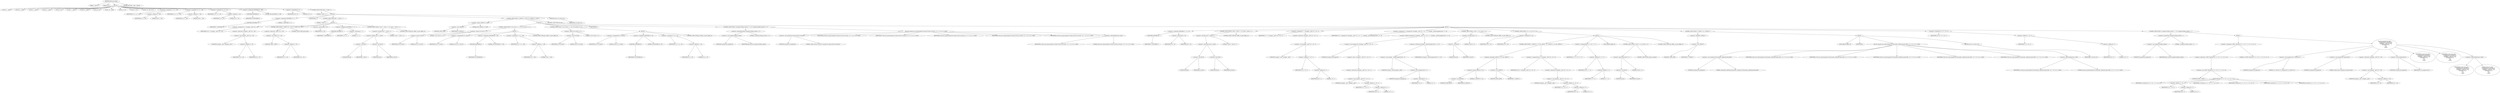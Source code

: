digraph udhcp_get_option {  
"1000113" [label = "(METHOD,udhcp_get_option)" ]
"1000114" [label = "(PARAM,__int64 a1)" ]
"1000115" [label = "(PARAM,int a2)" ]
"1000116" [label = "(BLOCK,,)" ]
"1000117" [label = "(LOCAL,v2: __int64)" ]
"1000118" [label = "(LOCAL,v3: __int64)" ]
"1000119" [label = "(LOCAL,v4: __int64)" ]
"1000120" [label = "(LOCAL,v5: __int64)" ]
"1000121" [label = "(LOCAL,v6: int)" ]
"1000122" [label = "(LOCAL,v7: __int64)" ]
"1000123" [label = "(LOCAL,v8: __int64)" ]
"1000124" [label = "(LOCAL,v9: int)" ]
"1000125" [label = "(LOCAL,v10: __int64)" ]
"1000126" [label = "(LOCAL,v12: int)" ]
"1000127" [label = "(LOCAL,v13: int)" ]
"1000128" [label = "(LOCAL,v14: char [ 552 ])" ]
"1000129" [label = "(<operator>.assignment,v2 = a1 + 240)" ]
"1000130" [label = "(IDENTIFIER,v2,v2 = a1 + 240)" ]
"1000131" [label = "(<operator>.addition,a1 + 240)" ]
"1000132" [label = "(IDENTIFIER,a1,a1 + 240)" ]
"1000133" [label = "(LITERAL,240,a1 + 240)" ]
"1000134" [label = "(<operator>.assignment,v3 = a1 + 108)" ]
"1000135" [label = "(IDENTIFIER,v3,v3 = a1 + 108)" ]
"1000136" [label = "(<operator>.addition,a1 + 108)" ]
"1000137" [label = "(IDENTIFIER,a1,a1 + 108)" ]
"1000138" [label = "(LITERAL,108,a1 + 108)" ]
"1000139" [label = "(<operator>.assignment,v4 = a1 + 44)" ]
"1000140" [label = "(IDENTIFIER,v4,v4 = a1 + 44)" ]
"1000141" [label = "(<operator>.addition,a1 + 44)" ]
"1000142" [label = "(IDENTIFIER,a1,a1 + 44)" ]
"1000143" [label = "(LITERAL,44,a1 + 44)" ]
"1000144" [label = "(<operator>.assignment,LODWORD(v5) = 388)" ]
"1000145" [label = "(LODWORD,LODWORD(v5))" ]
"1000146" [label = "(IDENTIFIER,v5,LODWORD(v5))" ]
"1000147" [label = "(LITERAL,388,LODWORD(v5) = 388)" ]
"1000148" [label = "(<operator>.assignment,v6 = 0)" ]
"1000149" [label = "(IDENTIFIER,v6,v6 = 0)" ]
"1000150" [label = "(LITERAL,0,v6 = 0)" ]
"1000151" [label = "(CONTROL_STRUCTURE,while ( 2 ),while ( 2 ))" ]
"1000152" [label = "(LITERAL,2,while ( 2 ))" ]
"1000153" [label = "(BLOCK,,)" ]
"1000154" [label = "(<operator>.assignment,LODWORD(v7) = 1)" ]
"1000155" [label = "(LODWORD,LODWORD(v7))" ]
"1000156" [label = "(IDENTIFIER,v7,LODWORD(v7))" ]
"1000157" [label = "(LITERAL,1,LODWORD(v7) = 1)" ]
"1000158" [label = "(IDENTIFIER,L,)" ]
"1000159" [label = "(CONTROL_STRUCTURE,while ( 1 ),while ( 1 ))" ]
"1000160" [label = "(LITERAL,1,while ( 1 ))" ]
"1000161" [label = "(BLOCK,,)" ]
"1000162" [label = "(<operator>.assignment,v9 = *(unsigned __int8 *)(v2 + v8))" ]
"1000163" [label = "(IDENTIFIER,v9,v9 = *(unsigned __int8 *)(v2 + v8))" ]
"1000164" [label = "(<operator>.indirection,*(unsigned __int8 *)(v2 + v8))" ]
"1000165" [label = "(<operator>.cast,(unsigned __int8 *)(v2 + v8))" ]
"1000166" [label = "(UNKNOWN,unsigned __int8 *,unsigned __int8 *)" ]
"1000167" [label = "(<operator>.addition,v2 + v8)" ]
"1000168" [label = "(IDENTIFIER,v2,v2 + v8)" ]
"1000169" [label = "(IDENTIFIER,v8,v2 + v8)" ]
"1000170" [label = "(CONTROL_STRUCTURE,if ( *(_BYTE *)(v2 + v8) ),if ( *(_BYTE *)(v2 + v8) ))" ]
"1000171" [label = "(<operator>.indirection,*(_BYTE *)(v2 + v8))" ]
"1000172" [label = "(<operator>.cast,(_BYTE *)(v2 + v8))" ]
"1000173" [label = "(UNKNOWN,_BYTE *,_BYTE *)" ]
"1000174" [label = "(<operator>.addition,v2 + v8)" ]
"1000175" [label = "(IDENTIFIER,v2,v2 + v8)" ]
"1000176" [label = "(IDENTIFIER,v8,v2 + v8)" ]
"1000177" [label = "(CONTROL_STRUCTURE,break;,break;)" ]
"1000178" [label = "(<operator>.preIncrement,++v8)" ]
"1000179" [label = "(IDENTIFIER,v8,++v8)" ]
"1000180" [label = "(<operator>.assignment,LODWORD(v7) = v7 - 1)" ]
"1000181" [label = "(LODWORD,LODWORD(v7))" ]
"1000182" [label = "(IDENTIFIER,v7,LODWORD(v7))" ]
"1000183" [label = "(<operator>.subtraction,v7 - 1)" ]
"1000184" [label = "(IDENTIFIER,v7,v7 - 1)" ]
"1000185" [label = "(LITERAL,1,v7 - 1)" ]
"1000186" [label = "(CONTROL_STRUCTURE,if ( (int)v7 + (int)v5 < 2 ),if ( (int)v7 + (int)v5 < 2 ))" ]
"1000187" [label = "(<operator>.lessThan,(int)v7 + (int)v5 < 2)" ]
"1000188" [label = "(<operator>.addition,(int)v7 + (int)v5)" ]
"1000189" [label = "(<operator>.cast,(int)v7)" ]
"1000190" [label = "(UNKNOWN,int,int)" ]
"1000191" [label = "(IDENTIFIER,v7,(int)v7)" ]
"1000192" [label = "(<operator>.cast,(int)v5)" ]
"1000193" [label = "(UNKNOWN,int,int)" ]
"1000194" [label = "(IDENTIFIER,v5,(int)v5)" ]
"1000195" [label = "(LITERAL,2,(int)v7 + (int)v5 < 2)" ]
"1000196" [label = "(CONTROL_STRUCTURE,goto LABEL_19;,goto LABEL_19;)" ]
"1000197" [label = "(CONTROL_STRUCTURE,if ( (_BYTE)v9 == 0xFF ),if ( (_BYTE)v9 == 0xFF ))" ]
"1000198" [label = "(<operator>.equals,(_BYTE)v9 == 0xFF)" ]
"1000199" [label = "(<operator>.cast,(_BYTE)v9)" ]
"1000200" [label = "(UNKNOWN,_BYTE,_BYTE)" ]
"1000201" [label = "(IDENTIFIER,v9,(_BYTE)v9)" ]
"1000202" [label = "(LITERAL,0xFF,(_BYTE)v9 == 0xFF)" ]
"1000203" [label = "(BLOCK,,)" ]
"1000204" [label = "(CONTROL_STRUCTURE,if ( (v6 & 0x101) == 1 ),if ( (v6 & 0x101) == 1 ))" ]
"1000205" [label = "(<operator>.equals,(v6 & 0x101) == 1)" ]
"1000206" [label = "(<operator>.and,v6 & 0x101)" ]
"1000207" [label = "(IDENTIFIER,v6,v6 & 0x101)" ]
"1000208" [label = "(LITERAL,0x101,v6 & 0x101)" ]
"1000209" [label = "(LITERAL,1,(v6 & 0x101) == 1)" ]
"1000210" [label = "(BLOCK,,)" ]
"1000211" [label = "(<operators>.assignmentOr,v6 |= 0x101u)" ]
"1000212" [label = "(IDENTIFIER,v6,v6 |= 0x101u)" ]
"1000213" [label = "(LITERAL,0x101u,v6 |= 0x101u)" ]
"1000214" [label = "(<operator>.assignment,LODWORD(v5) = 128)" ]
"1000215" [label = "(LODWORD,LODWORD(v5))" ]
"1000216" [label = "(IDENTIFIER,v5,LODWORD(v5))" ]
"1000217" [label = "(LITERAL,128,LODWORD(v5) = 128)" ]
"1000218" [label = "(<operator>.assignment,v2 = a1 + 108)" ]
"1000219" [label = "(IDENTIFIER,v2,v2 = a1 + 108)" ]
"1000220" [label = "(<operator>.addition,a1 + 108)" ]
"1000221" [label = "(IDENTIFIER,a1,a1 + 108)" ]
"1000222" [label = "(LITERAL,108,a1 + 108)" ]
"1000223" [label = "(CONTROL_STRUCTURE,goto LABEL_18;,goto LABEL_18;)" ]
"1000224" [label = "(CONTROL_STRUCTURE,if ( (v6 & 0x202) == 2 ),if ( (v6 & 0x202) == 2 ))" ]
"1000225" [label = "(<operator>.equals,(v6 & 0x202) == 2)" ]
"1000226" [label = "(<operator>.and,v6 & 0x202)" ]
"1000227" [label = "(IDENTIFIER,v6,v6 & 0x202)" ]
"1000228" [label = "(LITERAL,0x202,v6 & 0x202)" ]
"1000229" [label = "(LITERAL,2,(v6 & 0x202) == 2)" ]
"1000230" [label = "(BLOCK,,)" ]
"1000231" [label = "(<operators>.assignmentOr,v6 |= 0x202u)" ]
"1000232" [label = "(IDENTIFIER,v6,v6 |= 0x202u)" ]
"1000233" [label = "(LITERAL,0x202u,v6 |= 0x202u)" ]
"1000234" [label = "(<operator>.assignment,LODWORD(v5) = 64)" ]
"1000235" [label = "(LODWORD,LODWORD(v5))" ]
"1000236" [label = "(IDENTIFIER,v5,LODWORD(v5))" ]
"1000237" [label = "(LITERAL,64,LODWORD(v5) = 64)" ]
"1000238" [label = "(<operator>.assignment,v2 = a1 + 44)" ]
"1000239" [label = "(IDENTIFIER,v2,v2 = a1 + 44)" ]
"1000240" [label = "(<operator>.addition,a1 + 44)" ]
"1000241" [label = "(IDENTIFIER,a1,a1 + 44)" ]
"1000242" [label = "(LITERAL,44,a1 + 44)" ]
"1000243" [label = "(CONTROL_STRUCTURE,goto LABEL_18;,goto LABEL_18;)" ]
"1000244" [label = "(IDENTIFIER,L,)" ]
"1000245" [label = "(CONTROL_STRUCTURE,if ( (unsigned int)dhcp_verbose >= 3 ),if ( (unsigned int)dhcp_verbose >= 3 ))" ]
"1000246" [label = "(<operator>.greaterEqualsThan,(unsigned int)dhcp_verbose >= 3)" ]
"1000247" [label = "(<operator>.cast,(unsigned int)dhcp_verbose)" ]
"1000248" [label = "(UNKNOWN,unsigned int,unsigned int)" ]
"1000249" [label = "(IDENTIFIER,dhcp_verbose,(unsigned int)dhcp_verbose)" ]
"1000250" [label = "(LITERAL,3,(unsigned int)dhcp_verbose >= 3)" ]
"1000251" [label = "(bb_error_msg,bb_error_msg((unsigned int)\"option 0x%02x not found\", a2, v7, v5, v4, v3, v14[0]))" ]
"1000252" [label = "(<operator>.cast,(unsigned int)\"option 0x%02x not found\")" ]
"1000253" [label = "(UNKNOWN,unsigned int,unsigned int)" ]
"1000254" [label = "(LITERAL,\"option 0x%02x not found\",(unsigned int)\"option 0x%02x not found\")" ]
"1000255" [label = "(IDENTIFIER,a2,bb_error_msg((unsigned int)\"option 0x%02x not found\", a2, v7, v5, v4, v3, v14[0]))" ]
"1000256" [label = "(IDENTIFIER,v7,bb_error_msg((unsigned int)\"option 0x%02x not found\", a2, v7, v5, v4, v3, v14[0]))" ]
"1000257" [label = "(IDENTIFIER,v5,bb_error_msg((unsigned int)\"option 0x%02x not found\", a2, v7, v5, v4, v3, v14[0]))" ]
"1000258" [label = "(IDENTIFIER,v4,bb_error_msg((unsigned int)\"option 0x%02x not found\", a2, v7, v5, v4, v3, v14[0]))" ]
"1000259" [label = "(IDENTIFIER,v3,bb_error_msg((unsigned int)\"option 0x%02x not found\", a2, v7, v5, v4, v3, v14[0]))" ]
"1000260" [label = "(<operator>.indirectIndexAccess,v14[0])" ]
"1000261" [label = "(IDENTIFIER,v14,bb_error_msg((unsigned int)\"option 0x%02x not found\", a2, v7, v5, v4, v3, v14[0]))" ]
"1000262" [label = "(LITERAL,0,bb_error_msg((unsigned int)\"option 0x%02x not found\", a2, v7, v5, v4, v3, v14[0]))" ]
"1000263" [label = "(CONTROL_STRUCTURE,else,else)" ]
"1000264" [label = "(BLOCK,,)" ]
"1000265" [label = "(<operator>.assignment,LODWORD(v7) = v5 - v8)" ]
"1000266" [label = "(LODWORD,LODWORD(v7))" ]
"1000267" [label = "(IDENTIFIER,v7,LODWORD(v7))" ]
"1000268" [label = "(<operator>.subtraction,v5 - v8)" ]
"1000269" [label = "(IDENTIFIER,v5,v5 - v8)" ]
"1000270" [label = "(IDENTIFIER,v8,v5 - v8)" ]
"1000271" [label = "(CONTROL_STRUCTURE,if ( (int)v5 - (int)v8 < 2 ),if ( (int)v5 - (int)v8 < 2 ))" ]
"1000272" [label = "(<operator>.lessThan,(int)v5 - (int)v8 < 2)" ]
"1000273" [label = "(<operator>.subtraction,(int)v5 - (int)v8)" ]
"1000274" [label = "(<operator>.cast,(int)v5)" ]
"1000275" [label = "(UNKNOWN,int,int)" ]
"1000276" [label = "(IDENTIFIER,v5,(int)v5)" ]
"1000277" [label = "(<operator>.cast,(int)v8)" ]
"1000278" [label = "(UNKNOWN,int,int)" ]
"1000279" [label = "(IDENTIFIER,v8,(int)v8)" ]
"1000280" [label = "(LITERAL,2,(int)v5 - (int)v8 < 2)" ]
"1000281" [label = "(CONTROL_STRUCTURE,goto LABEL_19;,goto LABEL_19;)" ]
"1000282" [label = "(<operator>.assignment,v7 = *(unsigned __int8 *)(v2 + v8 + 1))" ]
"1000283" [label = "(IDENTIFIER,v7,v7 = *(unsigned __int8 *)(v2 + v8 + 1))" ]
"1000284" [label = "(<operator>.indirection,*(unsigned __int8 *)(v2 + v8 + 1))" ]
"1000285" [label = "(<operator>.cast,(unsigned __int8 *)(v2 + v8 + 1))" ]
"1000286" [label = "(UNKNOWN,unsigned __int8 *,unsigned __int8 *)" ]
"1000287" [label = "(<operator>.addition,v2 + v8 + 1)" ]
"1000288" [label = "(IDENTIFIER,v2,v2 + v8 + 1)" ]
"1000289" [label = "(<operator>.addition,v8 + 1)" ]
"1000290" [label = "(IDENTIFIER,v8,v8 + 1)" ]
"1000291" [label = "(LITERAL,1,v8 + 1)" ]
"1000292" [label = "(<operator>.assignment,v5 = (unsigned int)-*(unsigned __int8 *)(v2 + v8 + 1) + (unsigned __int64)(unsigned int)(v5 - 2) - v8)" ]
"1000293" [label = "(IDENTIFIER,v5,v5 = (unsigned int)-*(unsigned __int8 *)(v2 + v8 + 1) + (unsigned __int64)(unsigned int)(v5 - 2) - v8)" ]
"1000294" [label = "(<operator>.addition,(unsigned int)-*(unsigned __int8 *)(v2 + v8 + 1) + (unsigned __int64)(unsigned int)(v5 - 2) - v8)" ]
"1000295" [label = "(<operator>.cast,(unsigned int)-*(unsigned __int8 *)(v2 + v8 + 1))" ]
"1000296" [label = "(UNKNOWN,unsigned int,unsigned int)" ]
"1000297" [label = "(<operator>.minus,-*(unsigned __int8 *)(v2 + v8 + 1))" ]
"1000298" [label = "(<operator>.indirection,*(unsigned __int8 *)(v2 + v8 + 1))" ]
"1000299" [label = "(<operator>.cast,(unsigned __int8 *)(v2 + v8 + 1))" ]
"1000300" [label = "(UNKNOWN,unsigned __int8 *,unsigned __int8 *)" ]
"1000301" [label = "(<operator>.addition,v2 + v8 + 1)" ]
"1000302" [label = "(IDENTIFIER,v2,v2 + v8 + 1)" ]
"1000303" [label = "(<operator>.addition,v8 + 1)" ]
"1000304" [label = "(IDENTIFIER,v8,v8 + 1)" ]
"1000305" [label = "(LITERAL,1,v8 + 1)" ]
"1000306" [label = "(<operator>.subtraction,(unsigned __int64)(unsigned int)(v5 - 2) - v8)" ]
"1000307" [label = "(<operator>.cast,(unsigned __int64)(unsigned int)(v5 - 2))" ]
"1000308" [label = "(UNKNOWN,unsigned __int64,unsigned __int64)" ]
"1000309" [label = "(<operator>.cast,(unsigned int)(v5 - 2))" ]
"1000310" [label = "(UNKNOWN,unsigned int,unsigned int)" ]
"1000311" [label = "(<operator>.subtraction,v5 - 2)" ]
"1000312" [label = "(IDENTIFIER,v5,v5 - 2)" ]
"1000313" [label = "(LITERAL,2,v5 - 2)" ]
"1000314" [label = "(IDENTIFIER,v8,(unsigned __int64)(unsigned int)(v5 - 2) - v8)" ]
"1000315" [label = "(CONTROL_STRUCTURE,if ( (int)v5 < 0 ),if ( (int)v5 < 0 ))" ]
"1000316" [label = "(<operator>.lessThan,(int)v5 < 0)" ]
"1000317" [label = "(<operator>.cast,(int)v5)" ]
"1000318" [label = "(UNKNOWN,int,int)" ]
"1000319" [label = "(IDENTIFIER,v5,(int)v5)" ]
"1000320" [label = "(LITERAL,0,(int)v5 < 0)" ]
"1000321" [label = "(CONTROL_STRUCTURE,goto LABEL_19;,goto LABEL_19;)" ]
"1000322" [label = "(CONTROL_STRUCTURE,if ( v9 != a2 ),if ( v9 != a2 ))" ]
"1000323" [label = "(<operator>.notEquals,v9 != a2)" ]
"1000324" [label = "(IDENTIFIER,v9,v9 != a2)" ]
"1000325" [label = "(IDENTIFIER,a2,v9 != a2)" ]
"1000326" [label = "(BLOCK,,)" ]
"1000327" [label = "(CONTROL_STRUCTURE,if ( (_BYTE)v9 == 52 && (_BYTE)v7 ),if ( (_BYTE)v9 == 52 && (_BYTE)v7 ))" ]
"1000328" [label = "(<operator>.logicalAnd,(_BYTE)v9 == 52 && (_BYTE)v7)" ]
"1000329" [label = "(<operator>.equals,(_BYTE)v9 == 52)" ]
"1000330" [label = "(<operator>.cast,(_BYTE)v9)" ]
"1000331" [label = "(UNKNOWN,_BYTE,_BYTE)" ]
"1000332" [label = "(IDENTIFIER,v9,(_BYTE)v9)" ]
"1000333" [label = "(LITERAL,52,(_BYTE)v9 == 52)" ]
"1000334" [label = "(<operator>.cast,(_BYTE)v7)" ]
"1000335" [label = "(UNKNOWN,_BYTE,_BYTE)" ]
"1000336" [label = "(IDENTIFIER,v7,(_BYTE)v7)" ]
"1000337" [label = "(<operators>.assignmentOr,v6 |= *(unsigned __int8 *)(v2 + v8 + 2))" ]
"1000338" [label = "(IDENTIFIER,v6,v6 |= *(unsigned __int8 *)(v2 + v8 + 2))" ]
"1000339" [label = "(<operator>.indirection,*(unsigned __int8 *)(v2 + v8 + 2))" ]
"1000340" [label = "(<operator>.cast,(unsigned __int8 *)(v2 + v8 + 2))" ]
"1000341" [label = "(UNKNOWN,unsigned __int8 *,unsigned __int8 *)" ]
"1000342" [label = "(<operator>.addition,v2 + v8 + 2)" ]
"1000343" [label = "(IDENTIFIER,v2,v2 + v8 + 2)" ]
"1000344" [label = "(<operator>.addition,v8 + 2)" ]
"1000345" [label = "(IDENTIFIER,v8,v8 + 2)" ]
"1000346" [label = "(LITERAL,2,v8 + 2)" ]
"1000347" [label = "(<operator>.assignmentPlus,v2 += v8 + v7 + 2)" ]
"1000348" [label = "(IDENTIFIER,v2,v2 += v8 + v7 + 2)" ]
"1000349" [label = "(<operator>.addition,v8 + v7 + 2)" ]
"1000350" [label = "(IDENTIFIER,v8,v8 + v7 + 2)" ]
"1000351" [label = "(<operator>.addition,v7 + 2)" ]
"1000352" [label = "(IDENTIFIER,v7,v7 + 2)" ]
"1000353" [label = "(LITERAL,2,v7 + 2)" ]
"1000354" [label = "(JUMP_TARGET,LABEL_18)" ]
"1000355" [label = "(CONTROL_STRUCTURE,if ( (int)v5 > 0 ),if ( (int)v5 > 0 ))" ]
"1000356" [label = "(<operator>.greaterThan,(int)v5 > 0)" ]
"1000357" [label = "(<operator>.cast,(int)v5)" ]
"1000358" [label = "(UNKNOWN,int,int)" ]
"1000359" [label = "(IDENTIFIER,v5,(int)v5)" ]
"1000360" [label = "(LITERAL,0,(int)v5 > 0)" ]
"1000361" [label = "(CONTROL_STRUCTURE,continue;,continue;)" ]
"1000362" [label = "(CONTROL_STRUCTURE,goto LABEL_19;,goto LABEL_19;)" ]
"1000363" [label = "(CONTROL_STRUCTURE,if ( !(_BYTE)v7 ),if ( !(_BYTE)v7 ))" ]
"1000364" [label = "(<operator>.logicalNot,!(_BYTE)v7)" ]
"1000365" [label = "(<operator>.cast,(_BYTE)v7)" ]
"1000366" [label = "(UNKNOWN,_BYTE,_BYTE)" ]
"1000367" [label = "(IDENTIFIER,v7,(_BYTE)v7)" ]
"1000368" [label = "(BLOCK,,)" ]
"1000369" [label = "(JUMP_TARGET,LABEL_19)" ]
"1000370" [label = "(IDENTIFIER,L,)" ]
"1000371" [label = "(bb_error_msg,bb_error_msg((unsigned int)\"bad packet, malformed option field\", a2, v7, v5, v4, v3, v14[0]))" ]
"1000372" [label = "(<operator>.cast,(unsigned int)\"bad packet, malformed option field\")" ]
"1000373" [label = "(UNKNOWN,unsigned int,unsigned int)" ]
"1000374" [label = "(LITERAL,\"bad packet, malformed option field\",(unsigned int)\"bad packet, malformed option field\")" ]
"1000375" [label = "(IDENTIFIER,a2,bb_error_msg((unsigned int)\"bad packet, malformed option field\", a2, v7, v5, v4, v3, v14[0]))" ]
"1000376" [label = "(IDENTIFIER,v7,bb_error_msg((unsigned int)\"bad packet, malformed option field\", a2, v7, v5, v4, v3, v14[0]))" ]
"1000377" [label = "(IDENTIFIER,v5,bb_error_msg((unsigned int)\"bad packet, malformed option field\", a2, v7, v5, v4, v3, v14[0]))" ]
"1000378" [label = "(IDENTIFIER,v4,bb_error_msg((unsigned int)\"bad packet, malformed option field\", a2, v7, v5, v4, v3, v14[0]))" ]
"1000379" [label = "(IDENTIFIER,v3,bb_error_msg((unsigned int)\"bad packet, malformed option field\", a2, v7, v5, v4, v3, v14[0]))" ]
"1000380" [label = "(<operator>.indirectIndexAccess,v14[0])" ]
"1000381" [label = "(IDENTIFIER,v14,bb_error_msg((unsigned int)\"bad packet, malformed option field\", a2, v7, v5, v4, v3, v14[0]))" ]
"1000382" [label = "(LITERAL,0,bb_error_msg((unsigned int)\"bad packet, malformed option field\", a2, v7, v5, v4, v3, v14[0]))" ]
"1000383" [label = "(RETURN,return v10;,return v10;)" ]
"1000384" [label = "(IDENTIFIER,v10,return v10;)" ]
"1000385" [label = "(<operator>.assignment,v10 = v2 + v8 + 2)" ]
"1000386" [label = "(IDENTIFIER,v10,v10 = v2 + v8 + 2)" ]
"1000387" [label = "(<operator>.addition,v2 + v8 + 2)" ]
"1000388" [label = "(IDENTIFIER,v2,v2 + v8 + 2)" ]
"1000389" [label = "(<operator>.addition,v8 + 2)" ]
"1000390" [label = "(IDENTIFIER,v8,v8 + 2)" ]
"1000391" [label = "(LITERAL,2,v8 + 2)" ]
"1000392" [label = "(CONTROL_STRUCTURE,if ( (unsigned int)dhcp_verbose > 1 ),if ( (unsigned int)dhcp_verbose > 1 ))" ]
"1000393" [label = "(<operator>.greaterThan,(unsigned int)dhcp_verbose > 1)" ]
"1000394" [label = "(<operator>.cast,(unsigned int)dhcp_verbose)" ]
"1000395" [label = "(UNKNOWN,unsigned int,unsigned int)" ]
"1000396" [label = "(IDENTIFIER,dhcp_verbose,(unsigned int)dhcp_verbose)" ]
"1000397" [label = "(LITERAL,1,(unsigned int)dhcp_verbose > 1)" ]
"1000398" [label = "(BLOCK,,)" ]
"1000399" [label = "(<operator>.assignment,*(_BYTE *)bin2hex(v14, v2 + v8 + 2, v7, v5, v4, v3) = 0)" ]
"1000400" [label = "(<operator>.indirection,*(_BYTE *)bin2hex(v14, v2 + v8 + 2, v7, v5, v4, v3))" ]
"1000401" [label = "(<operator>.cast,(_BYTE *)bin2hex(v14, v2 + v8 + 2, v7, v5, v4, v3))" ]
"1000402" [label = "(UNKNOWN,_BYTE *,_BYTE *)" ]
"1000403" [label = "(bin2hex,bin2hex(v14, v2 + v8 + 2, v7, v5, v4, v3))" ]
"1000404" [label = "(IDENTIFIER,v14,bin2hex(v14, v2 + v8 + 2, v7, v5, v4, v3))" ]
"1000405" [label = "(<operator>.addition,v2 + v8 + 2)" ]
"1000406" [label = "(IDENTIFIER,v2,v2 + v8 + 2)" ]
"1000407" [label = "(<operator>.addition,v8 + 2)" ]
"1000408" [label = "(IDENTIFIER,v8,v8 + 2)" ]
"1000409" [label = "(LITERAL,2,v8 + 2)" ]
"1000410" [label = "(IDENTIFIER,v7,bin2hex(v14, v2 + v8 + 2, v7, v5, v4, v3))" ]
"1000411" [label = "(IDENTIFIER,v5,bin2hex(v14, v2 + v8 + 2, v7, v5, v4, v3))" ]
"1000412" [label = "(IDENTIFIER,v4,bin2hex(v14, v2 + v8 + 2, v7, v5, v4, v3))" ]
"1000413" [label = "(IDENTIFIER,v3,bin2hex(v14, v2 + v8 + 2, v7, v5, v4, v3))" ]
"1000414" [label = "(LITERAL,0,*(_BYTE *)bin2hex(v14, v2 + v8 + 2, v7, v5, v4, v3) = 0)" ]
"1000415" [label = "(bb_error_msg,bb_error_msg(\n          (unsigned int)\"%s: 0x%02x %s\",\n          (unsigned int)\"option found\",\n          *(unsigned __int8 *)(v2 + v8),\n          (unsigned int)v14,\n          v12,\n          v13,\n          v14[0]))" ]
"1000416" [label = "(<operator>.cast,(unsigned int)\"%s: 0x%02x %s\")" ]
"1000417" [label = "(UNKNOWN,unsigned int,unsigned int)" ]
"1000418" [label = "(LITERAL,\"%s: 0x%02x %s\",(unsigned int)\"%s: 0x%02x %s\")" ]
"1000419" [label = "(<operator>.cast,(unsigned int)\"option found\")" ]
"1000420" [label = "(UNKNOWN,unsigned int,unsigned int)" ]
"1000421" [label = "(LITERAL,\"option found\",(unsigned int)\"option found\")" ]
"1000422" [label = "(<operator>.indirection,*(unsigned __int8 *)(v2 + v8))" ]
"1000423" [label = "(<operator>.cast,(unsigned __int8 *)(v2 + v8))" ]
"1000424" [label = "(UNKNOWN,unsigned __int8 *,unsigned __int8 *)" ]
"1000425" [label = "(<operator>.addition,v2 + v8)" ]
"1000426" [label = "(IDENTIFIER,v2,v2 + v8)" ]
"1000427" [label = "(IDENTIFIER,v8,v2 + v8)" ]
"1000428" [label = "(<operator>.cast,(unsigned int)v14)" ]
"1000429" [label = "(UNKNOWN,unsigned int,unsigned int)" ]
"1000430" [label = "(IDENTIFIER,v14,(unsigned int)v14)" ]
"1000431" [label = "(IDENTIFIER,v12,bb_error_msg(\n          (unsigned int)\"%s: 0x%02x %s\",\n          (unsigned int)\"option found\",\n          *(unsigned __int8 *)(v2 + v8),\n          (unsigned int)v14,\n          v12,\n          v13,\n          v14[0]))" ]
"1000432" [label = "(IDENTIFIER,v13,bb_error_msg(\n          (unsigned int)\"%s: 0x%02x %s\",\n          (unsigned int)\"option found\",\n          *(unsigned __int8 *)(v2 + v8),\n          (unsigned int)v14,\n          v12,\n          v13,\n          v14[0]))" ]
"1000433" [label = "(<operator>.indirectIndexAccess,v14[0])" ]
"1000434" [label = "(IDENTIFIER,v14,bb_error_msg(\n          (unsigned int)\"%s: 0x%02x %s\",\n          (unsigned int)\"option found\",\n          *(unsigned __int8 *)(v2 + v8),\n          (unsigned int)v14,\n          v12,\n          v13,\n          v14[0]))" ]
"1000435" [label = "(LITERAL,0,bb_error_msg(\n          (unsigned int)\"%s: 0x%02x %s\",\n          (unsigned int)\"option found\",\n          *(unsigned __int8 *)(v2 + v8),\n          (unsigned int)v14,\n          v12,\n          v13,\n          v14[0]))" ]
"1000436" [label = "(RETURN,return v10;,return v10;)" ]
"1000437" [label = "(IDENTIFIER,v10,return v10;)" ]
"1000438" [label = "(METHOD_RETURN,__int64 __fastcall)" ]
  "1000113" -> "1000114" 
  "1000113" -> "1000115" 
  "1000113" -> "1000116" 
  "1000113" -> "1000438" 
  "1000116" -> "1000117" 
  "1000116" -> "1000118" 
  "1000116" -> "1000119" 
  "1000116" -> "1000120" 
  "1000116" -> "1000121" 
  "1000116" -> "1000122" 
  "1000116" -> "1000123" 
  "1000116" -> "1000124" 
  "1000116" -> "1000125" 
  "1000116" -> "1000126" 
  "1000116" -> "1000127" 
  "1000116" -> "1000128" 
  "1000116" -> "1000129" 
  "1000116" -> "1000134" 
  "1000116" -> "1000139" 
  "1000116" -> "1000144" 
  "1000116" -> "1000148" 
  "1000116" -> "1000151" 
  "1000129" -> "1000130" 
  "1000129" -> "1000131" 
  "1000131" -> "1000132" 
  "1000131" -> "1000133" 
  "1000134" -> "1000135" 
  "1000134" -> "1000136" 
  "1000136" -> "1000137" 
  "1000136" -> "1000138" 
  "1000139" -> "1000140" 
  "1000139" -> "1000141" 
  "1000141" -> "1000142" 
  "1000141" -> "1000143" 
  "1000144" -> "1000145" 
  "1000144" -> "1000147" 
  "1000145" -> "1000146" 
  "1000148" -> "1000149" 
  "1000148" -> "1000150" 
  "1000151" -> "1000152" 
  "1000151" -> "1000153" 
  "1000153" -> "1000154" 
  "1000153" -> "1000158" 
  "1000153" -> "1000159" 
  "1000153" -> "1000197" 
  "1000153" -> "1000436" 
  "1000154" -> "1000155" 
  "1000154" -> "1000157" 
  "1000155" -> "1000156" 
  "1000159" -> "1000160" 
  "1000159" -> "1000161" 
  "1000161" -> "1000162" 
  "1000161" -> "1000170" 
  "1000161" -> "1000178" 
  "1000161" -> "1000180" 
  "1000161" -> "1000186" 
  "1000162" -> "1000163" 
  "1000162" -> "1000164" 
  "1000164" -> "1000165" 
  "1000165" -> "1000166" 
  "1000165" -> "1000167" 
  "1000167" -> "1000168" 
  "1000167" -> "1000169" 
  "1000170" -> "1000171" 
  "1000170" -> "1000177" 
  "1000171" -> "1000172" 
  "1000172" -> "1000173" 
  "1000172" -> "1000174" 
  "1000174" -> "1000175" 
  "1000174" -> "1000176" 
  "1000178" -> "1000179" 
  "1000180" -> "1000181" 
  "1000180" -> "1000183" 
  "1000181" -> "1000182" 
  "1000183" -> "1000184" 
  "1000183" -> "1000185" 
  "1000186" -> "1000187" 
  "1000186" -> "1000196" 
  "1000187" -> "1000188" 
  "1000187" -> "1000195" 
  "1000188" -> "1000189" 
  "1000188" -> "1000192" 
  "1000189" -> "1000190" 
  "1000189" -> "1000191" 
  "1000192" -> "1000193" 
  "1000192" -> "1000194" 
  "1000197" -> "1000198" 
  "1000197" -> "1000203" 
  "1000197" -> "1000263" 
  "1000198" -> "1000199" 
  "1000198" -> "1000202" 
  "1000199" -> "1000200" 
  "1000199" -> "1000201" 
  "1000203" -> "1000204" 
  "1000203" -> "1000224" 
  "1000203" -> "1000244" 
  "1000203" -> "1000245" 
  "1000204" -> "1000205" 
  "1000204" -> "1000210" 
  "1000205" -> "1000206" 
  "1000205" -> "1000209" 
  "1000206" -> "1000207" 
  "1000206" -> "1000208" 
  "1000210" -> "1000211" 
  "1000210" -> "1000214" 
  "1000210" -> "1000218" 
  "1000210" -> "1000223" 
  "1000211" -> "1000212" 
  "1000211" -> "1000213" 
  "1000214" -> "1000215" 
  "1000214" -> "1000217" 
  "1000215" -> "1000216" 
  "1000218" -> "1000219" 
  "1000218" -> "1000220" 
  "1000220" -> "1000221" 
  "1000220" -> "1000222" 
  "1000224" -> "1000225" 
  "1000224" -> "1000230" 
  "1000225" -> "1000226" 
  "1000225" -> "1000229" 
  "1000226" -> "1000227" 
  "1000226" -> "1000228" 
  "1000230" -> "1000231" 
  "1000230" -> "1000234" 
  "1000230" -> "1000238" 
  "1000230" -> "1000243" 
  "1000231" -> "1000232" 
  "1000231" -> "1000233" 
  "1000234" -> "1000235" 
  "1000234" -> "1000237" 
  "1000235" -> "1000236" 
  "1000238" -> "1000239" 
  "1000238" -> "1000240" 
  "1000240" -> "1000241" 
  "1000240" -> "1000242" 
  "1000245" -> "1000246" 
  "1000245" -> "1000251" 
  "1000246" -> "1000247" 
  "1000246" -> "1000250" 
  "1000247" -> "1000248" 
  "1000247" -> "1000249" 
  "1000251" -> "1000252" 
  "1000251" -> "1000255" 
  "1000251" -> "1000256" 
  "1000251" -> "1000257" 
  "1000251" -> "1000258" 
  "1000251" -> "1000259" 
  "1000251" -> "1000260" 
  "1000252" -> "1000253" 
  "1000252" -> "1000254" 
  "1000260" -> "1000261" 
  "1000260" -> "1000262" 
  "1000263" -> "1000264" 
  "1000264" -> "1000265" 
  "1000264" -> "1000271" 
  "1000264" -> "1000282" 
  "1000264" -> "1000292" 
  "1000264" -> "1000315" 
  "1000264" -> "1000322" 
  "1000264" -> "1000363" 
  "1000264" -> "1000385" 
  "1000264" -> "1000392" 
  "1000265" -> "1000266" 
  "1000265" -> "1000268" 
  "1000266" -> "1000267" 
  "1000268" -> "1000269" 
  "1000268" -> "1000270" 
  "1000271" -> "1000272" 
  "1000271" -> "1000281" 
  "1000272" -> "1000273" 
  "1000272" -> "1000280" 
  "1000273" -> "1000274" 
  "1000273" -> "1000277" 
  "1000274" -> "1000275" 
  "1000274" -> "1000276" 
  "1000277" -> "1000278" 
  "1000277" -> "1000279" 
  "1000282" -> "1000283" 
  "1000282" -> "1000284" 
  "1000284" -> "1000285" 
  "1000285" -> "1000286" 
  "1000285" -> "1000287" 
  "1000287" -> "1000288" 
  "1000287" -> "1000289" 
  "1000289" -> "1000290" 
  "1000289" -> "1000291" 
  "1000292" -> "1000293" 
  "1000292" -> "1000294" 
  "1000294" -> "1000295" 
  "1000294" -> "1000306" 
  "1000295" -> "1000296" 
  "1000295" -> "1000297" 
  "1000297" -> "1000298" 
  "1000298" -> "1000299" 
  "1000299" -> "1000300" 
  "1000299" -> "1000301" 
  "1000301" -> "1000302" 
  "1000301" -> "1000303" 
  "1000303" -> "1000304" 
  "1000303" -> "1000305" 
  "1000306" -> "1000307" 
  "1000306" -> "1000314" 
  "1000307" -> "1000308" 
  "1000307" -> "1000309" 
  "1000309" -> "1000310" 
  "1000309" -> "1000311" 
  "1000311" -> "1000312" 
  "1000311" -> "1000313" 
  "1000315" -> "1000316" 
  "1000315" -> "1000321" 
  "1000316" -> "1000317" 
  "1000316" -> "1000320" 
  "1000317" -> "1000318" 
  "1000317" -> "1000319" 
  "1000322" -> "1000323" 
  "1000322" -> "1000326" 
  "1000323" -> "1000324" 
  "1000323" -> "1000325" 
  "1000326" -> "1000327" 
  "1000326" -> "1000347" 
  "1000326" -> "1000354" 
  "1000326" -> "1000355" 
  "1000326" -> "1000362" 
  "1000327" -> "1000328" 
  "1000327" -> "1000337" 
  "1000328" -> "1000329" 
  "1000328" -> "1000334" 
  "1000329" -> "1000330" 
  "1000329" -> "1000333" 
  "1000330" -> "1000331" 
  "1000330" -> "1000332" 
  "1000334" -> "1000335" 
  "1000334" -> "1000336" 
  "1000337" -> "1000338" 
  "1000337" -> "1000339" 
  "1000339" -> "1000340" 
  "1000340" -> "1000341" 
  "1000340" -> "1000342" 
  "1000342" -> "1000343" 
  "1000342" -> "1000344" 
  "1000344" -> "1000345" 
  "1000344" -> "1000346" 
  "1000347" -> "1000348" 
  "1000347" -> "1000349" 
  "1000349" -> "1000350" 
  "1000349" -> "1000351" 
  "1000351" -> "1000352" 
  "1000351" -> "1000353" 
  "1000355" -> "1000356" 
  "1000355" -> "1000361" 
  "1000356" -> "1000357" 
  "1000356" -> "1000360" 
  "1000357" -> "1000358" 
  "1000357" -> "1000359" 
  "1000363" -> "1000364" 
  "1000363" -> "1000368" 
  "1000364" -> "1000365" 
  "1000365" -> "1000366" 
  "1000365" -> "1000367" 
  "1000368" -> "1000369" 
  "1000368" -> "1000370" 
  "1000368" -> "1000371" 
  "1000368" -> "1000383" 
  "1000371" -> "1000372" 
  "1000371" -> "1000375" 
  "1000371" -> "1000376" 
  "1000371" -> "1000377" 
  "1000371" -> "1000378" 
  "1000371" -> "1000379" 
  "1000371" -> "1000380" 
  "1000372" -> "1000373" 
  "1000372" -> "1000374" 
  "1000380" -> "1000381" 
  "1000380" -> "1000382" 
  "1000383" -> "1000384" 
  "1000385" -> "1000386" 
  "1000385" -> "1000387" 
  "1000387" -> "1000388" 
  "1000387" -> "1000389" 
  "1000389" -> "1000390" 
  "1000389" -> "1000391" 
  "1000392" -> "1000393" 
  "1000392" -> "1000398" 
  "1000393" -> "1000394" 
  "1000393" -> "1000397" 
  "1000394" -> "1000395" 
  "1000394" -> "1000396" 
  "1000398" -> "1000399" 
  "1000398" -> "1000415" 
  "1000399" -> "1000400" 
  "1000399" -> "1000414" 
  "1000400" -> "1000401" 
  "1000401" -> "1000402" 
  "1000401" -> "1000403" 
  "1000403" -> "1000404" 
  "1000403" -> "1000405" 
  "1000403" -> "1000410" 
  "1000403" -> "1000411" 
  "1000403" -> "1000412" 
  "1000403" -> "1000413" 
  "1000405" -> "1000406" 
  "1000405" -> "1000407" 
  "1000407" -> "1000408" 
  "1000407" -> "1000409" 
  "1000415" -> "1000416" 
  "1000415" -> "1000419" 
  "1000415" -> "1000422" 
  "1000415" -> "1000428" 
  "1000415" -> "1000431" 
  "1000415" -> "1000432" 
  "1000415" -> "1000433" 
  "1000416" -> "1000417" 
  "1000416" -> "1000418" 
  "1000419" -> "1000420" 
  "1000419" -> "1000421" 
  "1000422" -> "1000423" 
  "1000423" -> "1000424" 
  "1000423" -> "1000425" 
  "1000425" -> "1000426" 
  "1000425" -> "1000427" 
  "1000428" -> "1000429" 
  "1000428" -> "1000430" 
  "1000433" -> "1000434" 
  "1000433" -> "1000435" 
  "1000436" -> "1000437" 
}
